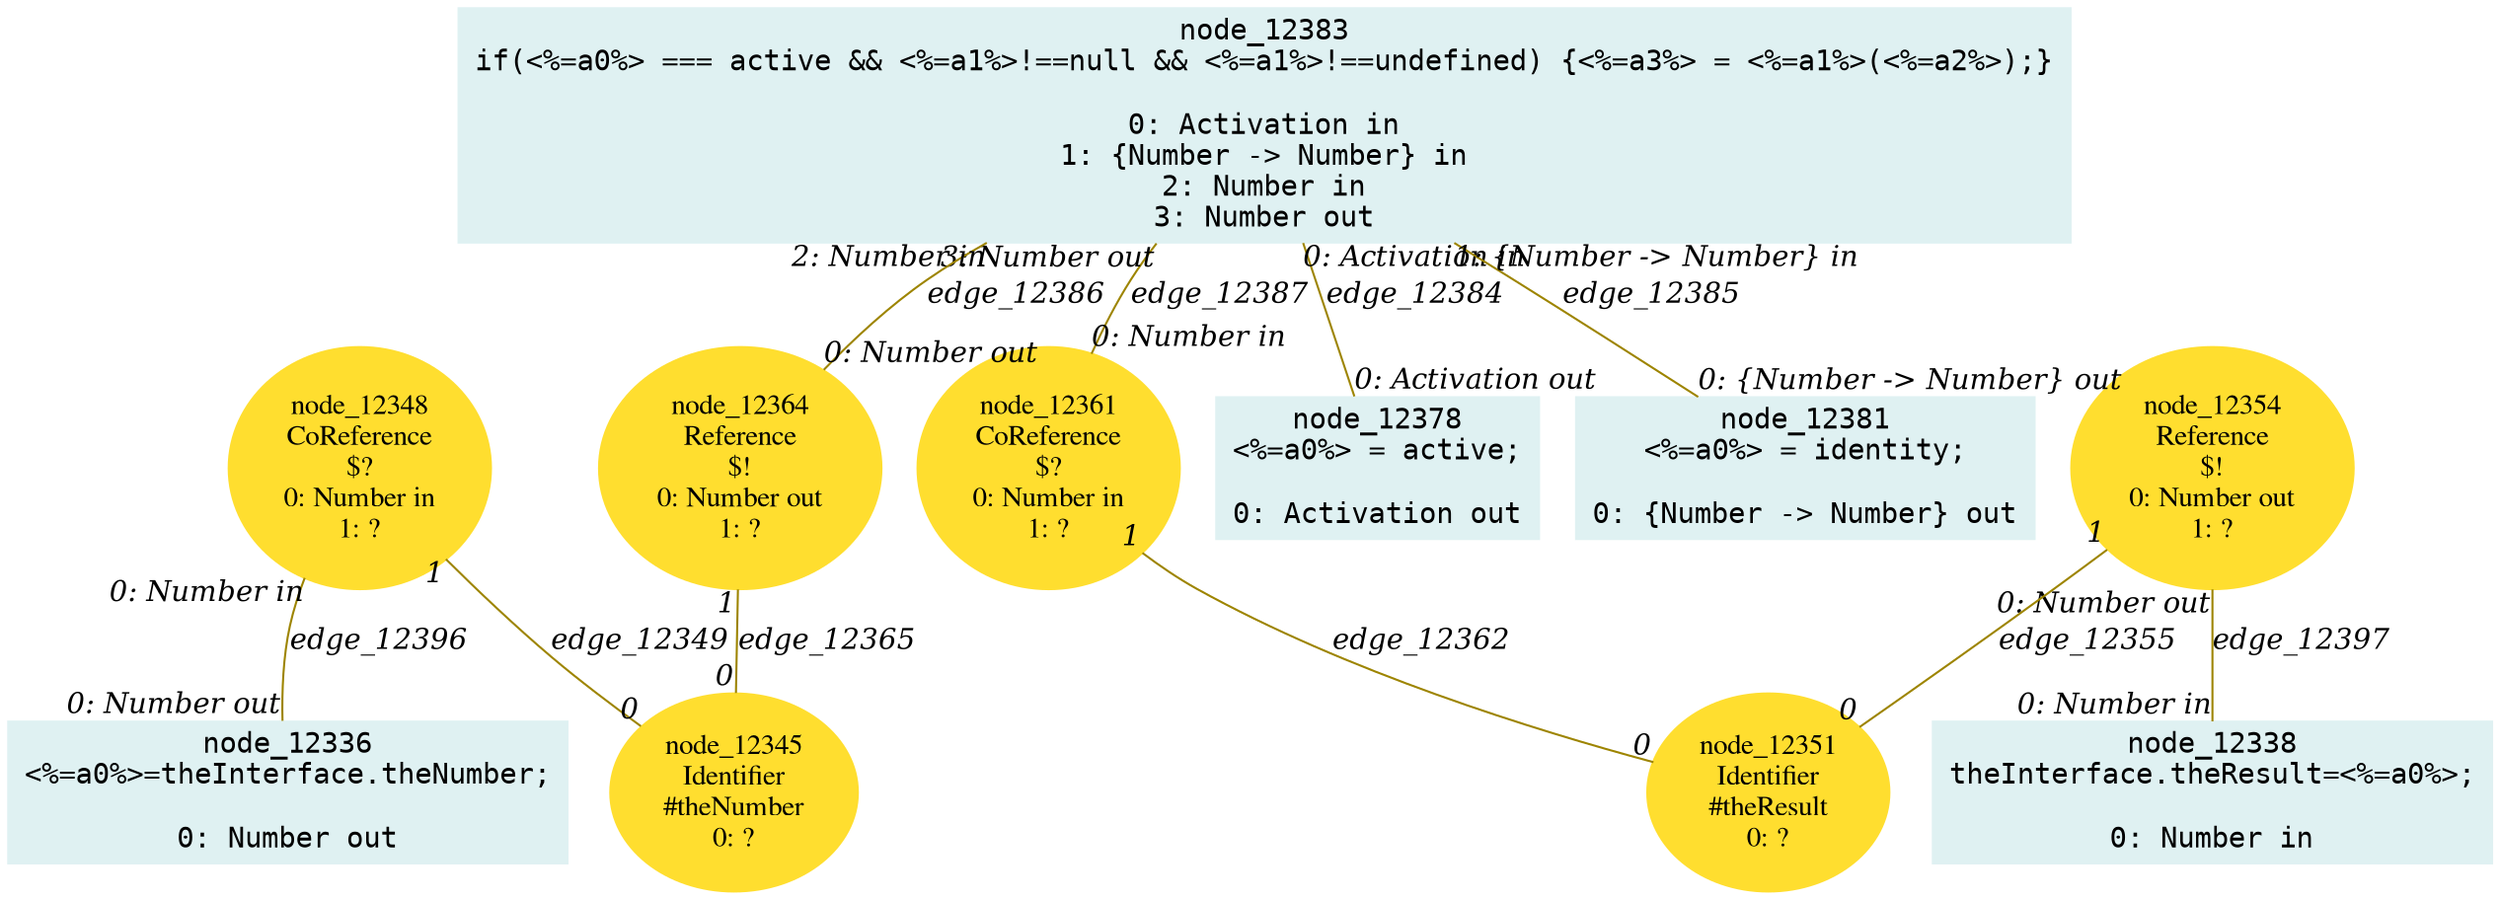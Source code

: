 digraph g{node_12336 [shape="box", style="filled", color="#dff1f2", fontname="Courier", label="node_12336
<%=a0%>=theInterface.theNumber;

0: Number out" ]
node_12338 [shape="box", style="filled", color="#dff1f2", fontname="Courier", label="node_12338
theInterface.theResult=<%=a0%>;

0: Number in" ]
node_12345 [shape="ellipse", style="filled", color="#ffde2f", fontname="Times", label="node_12345
Identifier
#theNumber
0: ?" ]
node_12348 [shape="ellipse", style="filled", color="#ffde2f", fontname="Times", label="node_12348
CoReference
$?
0: Number in
1: ?" ]
node_12351 [shape="ellipse", style="filled", color="#ffde2f", fontname="Times", label="node_12351
Identifier
#theResult
0: ?" ]
node_12354 [shape="ellipse", style="filled", color="#ffde2f", fontname="Times", label="node_12354
Reference
$!
0: Number out
1: ?" ]
node_12361 [shape="ellipse", style="filled", color="#ffde2f", fontname="Times", label="node_12361
CoReference
$?
0: Number in
1: ?" ]
node_12364 [shape="ellipse", style="filled", color="#ffde2f", fontname="Times", label="node_12364
Reference
$!
0: Number out
1: ?" ]
node_12378 [shape="box", style="filled", color="#dff1f2", fontname="Courier", label="node_12378
<%=a0%> = active;

0: Activation out" ]
node_12381 [shape="box", style="filled", color="#dff1f2", fontname="Courier", label="node_12381
<%=a0%> = identity;

0: {Number -> Number} out" ]
node_12383 [shape="box", style="filled", color="#dff1f2", fontname="Courier", label="node_12383
if(<%=a0%> === active && <%=a1%>!==null && <%=a1%>!==undefined) {<%=a3%> = <%=a1%>(<%=a2%>);}

0: Activation in
1: {Number -> Number} in
2: Number in
3: Number out" ]
node_12348 -> node_12345 [dir=none, arrowHead=none, fontname="Times-Italic", arrowsize=1, color="#9d8400", label="edge_12349",  headlabel="0", taillabel="1" ]
node_12354 -> node_12351 [dir=none, arrowHead=none, fontname="Times-Italic", arrowsize=1, color="#9d8400", label="edge_12355",  headlabel="0", taillabel="1" ]
node_12361 -> node_12351 [dir=none, arrowHead=none, fontname="Times-Italic", arrowsize=1, color="#9d8400", label="edge_12362",  headlabel="0", taillabel="1" ]
node_12364 -> node_12345 [dir=none, arrowHead=none, fontname="Times-Italic", arrowsize=1, color="#9d8400", label="edge_12365",  headlabel="0", taillabel="1" ]
node_12383 -> node_12378 [dir=none, arrowHead=none, fontname="Times-Italic", arrowsize=1, color="#9d8400", label="edge_12384",  headlabel="0: Activation out", taillabel="0: Activation in" ]
node_12383 -> node_12381 [dir=none, arrowHead=none, fontname="Times-Italic", arrowsize=1, color="#9d8400", label="edge_12385",  headlabel="0: {Number -> Number} out", taillabel="1: {Number -> Number} in" ]
node_12383 -> node_12364 [dir=none, arrowHead=none, fontname="Times-Italic", arrowsize=1, color="#9d8400", label="edge_12386",  headlabel="0: Number out", taillabel="2: Number in" ]
node_12383 -> node_12361 [dir=none, arrowHead=none, fontname="Times-Italic", arrowsize=1, color="#9d8400", label="edge_12387",  headlabel="0: Number in", taillabel="3: Number out" ]
node_12348 -> node_12336 [dir=none, arrowHead=none, fontname="Times-Italic", arrowsize=1, color="#9d8400", label="edge_12396",  headlabel="0: Number out", taillabel="0: Number in" ]
node_12354 -> node_12338 [dir=none, arrowHead=none, fontname="Times-Italic", arrowsize=1, color="#9d8400", label="edge_12397",  headlabel="0: Number in", taillabel="0: Number out" ]
}